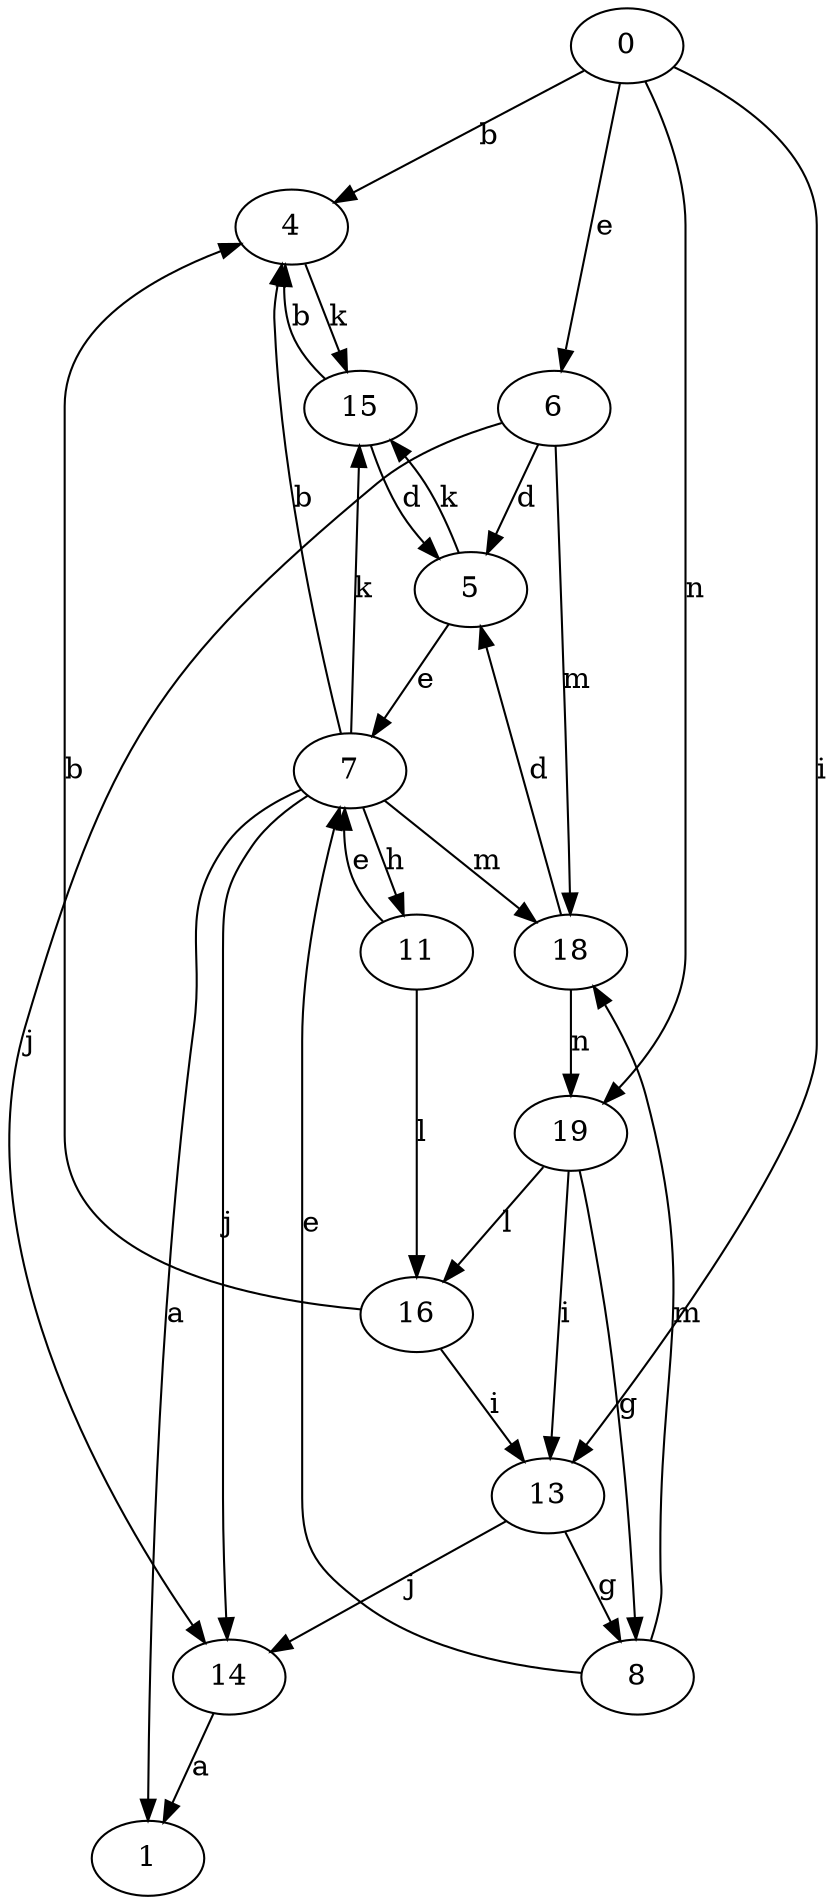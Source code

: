 strict digraph  {
0;
1;
4;
5;
6;
7;
8;
11;
13;
14;
15;
16;
18;
19;
0 -> 4  [label=b];
0 -> 6  [label=e];
0 -> 13  [label=i];
0 -> 19  [label=n];
4 -> 15  [label=k];
5 -> 7  [label=e];
5 -> 15  [label=k];
6 -> 5  [label=d];
6 -> 14  [label=j];
6 -> 18  [label=m];
7 -> 1  [label=a];
7 -> 4  [label=b];
7 -> 11  [label=h];
7 -> 14  [label=j];
7 -> 15  [label=k];
7 -> 18  [label=m];
8 -> 7  [label=e];
8 -> 18  [label=m];
11 -> 7  [label=e];
11 -> 16  [label=l];
13 -> 8  [label=g];
13 -> 14  [label=j];
14 -> 1  [label=a];
15 -> 4  [label=b];
15 -> 5  [label=d];
16 -> 4  [label=b];
16 -> 13  [label=i];
18 -> 5  [label=d];
18 -> 19  [label=n];
19 -> 8  [label=g];
19 -> 13  [label=i];
19 -> 16  [label=l];
}

